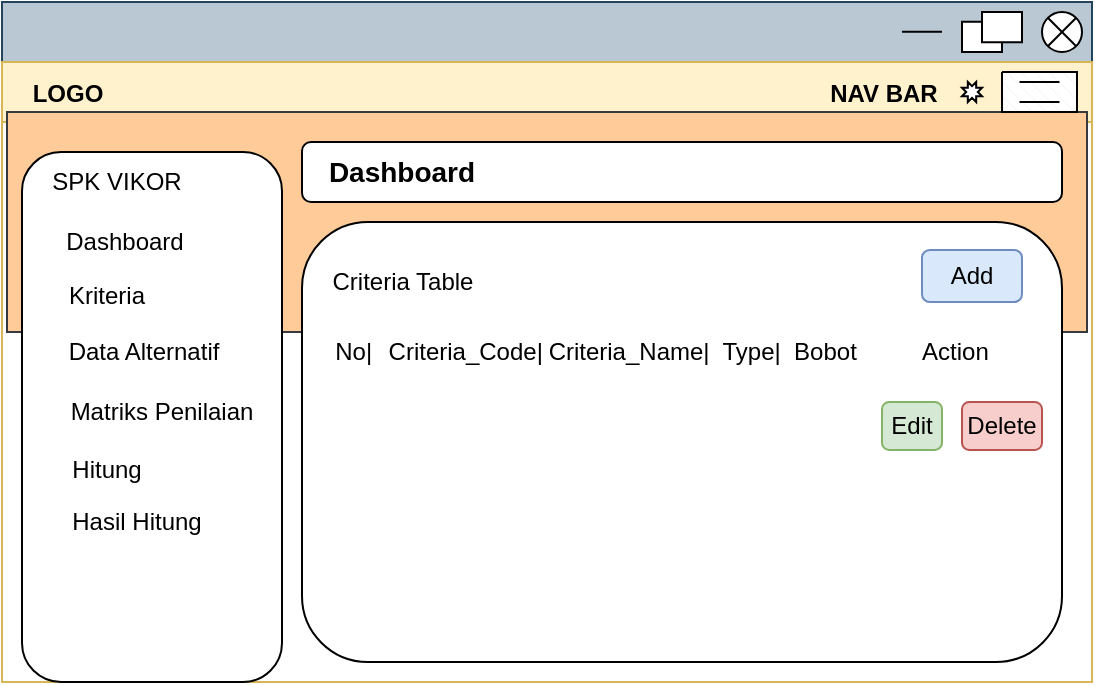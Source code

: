 <mxfile version="26.0.15">
  <diagram name="Page-1" id="AR65LKmScF08EJMTdGPi">
    <mxGraphModel dx="285" dy="526" grid="1" gridSize="10" guides="1" tooltips="1" connect="1" arrows="1" fold="1" page="1" pageScale="1" pageWidth="850" pageHeight="1100" math="0" shadow="0">
      <root>
        <mxCell id="0" />
        <mxCell id="1" parent="0" />
        <mxCell id="qQSQzFHQv6exR1Q08v-G-1" value="" style="rounded=0;whiteSpace=wrap;html=1;fillColor=#bac8d3;strokeColor=#23445d;" parent="1" vertex="1">
          <mxGeometry x="180" y="90" width="545" height="30" as="geometry" />
        </mxCell>
        <mxCell id="qQSQzFHQv6exR1Q08v-G-2" value="    LOGO                                                                                                             NAV BAR" style="swimlane;align=left;startSize=30;fillColor=#fff2cc;strokeColor=#d6b656;" parent="1" vertex="1">
          <mxGeometry x="180" y="120" width="545" height="310" as="geometry" />
        </mxCell>
        <mxCell id="sU2AFMLdx42-HdsxOwIp-1" value="" style="rounded=0;whiteSpace=wrap;html=1;fillColor=#ffcc99;strokeColor=#36393d;" vertex="1" parent="qQSQzFHQv6exR1Q08v-G-2">
          <mxGeometry x="2.5" y="25" width="540" height="110" as="geometry" />
        </mxCell>
        <mxCell id="qQSQzFHQv6exR1Q08v-G-3" value="" style="rounded=1;whiteSpace=wrap;html=1;" parent="qQSQzFHQv6exR1Q08v-G-2" vertex="1">
          <mxGeometry x="150" y="40" width="380" height="30" as="geometry" />
        </mxCell>
        <mxCell id="qQSQzFHQv6exR1Q08v-G-4" value="" style="rounded=1;whiteSpace=wrap;html=1;" parent="qQSQzFHQv6exR1Q08v-G-2" vertex="1">
          <mxGeometry x="10" y="45" width="130" height="265" as="geometry" />
        </mxCell>
        <mxCell id="qQSQzFHQv6exR1Q08v-G-5" value="" style="verticalLabelPosition=bottom;verticalAlign=top;html=1;shape=mxgraph.basic.patternFillRect;fillStyle=diagRev;step=5;fillStrokeWidth=0.2;fillStrokeColor=#dddddd;align=right;" parent="qQSQzFHQv6exR1Q08v-G-2" vertex="1">
          <mxGeometry x="500" y="5" width="37.5" height="20" as="geometry" />
        </mxCell>
        <mxCell id="qQSQzFHQv6exR1Q08v-G-6" value="" style="endArrow=none;html=1;rounded=0;" parent="qQSQzFHQv6exR1Q08v-G-2" edge="1">
          <mxGeometry relative="1" as="geometry">
            <mxPoint x="508.75" y="10" as="sourcePoint" />
            <mxPoint x="528.75" y="10" as="targetPoint" />
          </mxGeometry>
        </mxCell>
        <mxCell id="qQSQzFHQv6exR1Q08v-G-7" value="" style="verticalLabelPosition=bottom;verticalAlign=top;html=1;shape=mxgraph.basic.8_point_star" parent="qQSQzFHQv6exR1Q08v-G-2" vertex="1">
          <mxGeometry x="480" y="10" width="10" height="10" as="geometry" />
        </mxCell>
        <mxCell id="qQSQzFHQv6exR1Q08v-G-8" value="" style="endArrow=none;html=1;rounded=0;" parent="qQSQzFHQv6exR1Q08v-G-2" edge="1">
          <mxGeometry relative="1" as="geometry">
            <mxPoint x="508.75" y="20" as="sourcePoint" />
            <mxPoint x="528.75" y="20" as="targetPoint" />
          </mxGeometry>
        </mxCell>
        <mxCell id="qQSQzFHQv6exR1Q08v-G-9" value="&lt;b&gt;Dashboard&lt;/b&gt;" style="text;html=1;align=center;verticalAlign=middle;whiteSpace=wrap;rounded=0;fontSize=14;" parent="qQSQzFHQv6exR1Q08v-G-2" vertex="1">
          <mxGeometry x="150" y="40" width="100" height="30" as="geometry" />
        </mxCell>
        <mxCell id="qQSQzFHQv6exR1Q08v-G-10" value="SPK VIKOR" style="text;html=1;align=center;verticalAlign=middle;whiteSpace=wrap;rounded=0;" parent="qQSQzFHQv6exR1Q08v-G-2" vertex="1">
          <mxGeometry x="20" y="50" width="75" height="20" as="geometry" />
        </mxCell>
        <mxCell id="qQSQzFHQv6exR1Q08v-G-11" value="Dashboard" style="text;html=1;align=center;verticalAlign=middle;whiteSpace=wrap;rounded=0;" parent="qQSQzFHQv6exR1Q08v-G-2" vertex="1">
          <mxGeometry x="23.5" y="80" width="75" height="20" as="geometry" />
        </mxCell>
        <mxCell id="qQSQzFHQv6exR1Q08v-G-12" value="Matriks Penilaian" style="text;html=1;align=center;verticalAlign=middle;whiteSpace=wrap;rounded=0;" parent="qQSQzFHQv6exR1Q08v-G-2" vertex="1">
          <mxGeometry x="30.5" y="165" width="97.5" height="20" as="geometry" />
        </mxCell>
        <mxCell id="qQSQzFHQv6exR1Q08v-G-13" value="Data Alternatif" style="text;html=1;align=center;verticalAlign=middle;whiteSpace=wrap;rounded=0;" parent="qQSQzFHQv6exR1Q08v-G-2" vertex="1">
          <mxGeometry x="31" y="135" width="80" height="20" as="geometry" />
        </mxCell>
        <mxCell id="qQSQzFHQv6exR1Q08v-G-14" value="Kriteria" style="text;html=1;align=center;verticalAlign=middle;whiteSpace=wrap;rounded=0;" parent="qQSQzFHQv6exR1Q08v-G-2" vertex="1">
          <mxGeometry x="15" y="107" width="75" height="20" as="geometry" />
        </mxCell>
        <mxCell id="qQSQzFHQv6exR1Q08v-G-15" value="Hitung" style="text;html=1;align=center;verticalAlign=middle;whiteSpace=wrap;rounded=0;" parent="qQSQzFHQv6exR1Q08v-G-2" vertex="1">
          <mxGeometry x="14.5" y="194" width="75" height="20" as="geometry" />
        </mxCell>
        <mxCell id="qQSQzFHQv6exR1Q08v-G-16" value="Hasil Hitung" style="text;html=1;align=center;verticalAlign=middle;whiteSpace=wrap;rounded=0;" parent="qQSQzFHQv6exR1Q08v-G-2" vertex="1">
          <mxGeometry x="29.5" y="220" width="75" height="20" as="geometry" />
        </mxCell>
        <mxCell id="qQSQzFHQv6exR1Q08v-G-17" value="" style="rounded=1;whiteSpace=wrap;html=1;" parent="qQSQzFHQv6exR1Q08v-G-2" vertex="1">
          <mxGeometry x="150" y="80" width="380" height="220" as="geometry" />
        </mxCell>
        <mxCell id="qQSQzFHQv6exR1Q08v-G-19" value="No|&lt;span style=&quot;white-space: pre;&quot;&gt;&#x9;&lt;/span&gt;Criteria_Code|&lt;span style=&quot;white-space: pre;&quot;&gt;&#x9;&lt;/span&gt;Criteria_Name|&amp;nbsp; Type|&amp;nbsp; Bobot&lt;span style=&quot;white-space: pre;&quot;&gt;&lt;span style=&quot;white-space: pre;&quot;&gt;&#x9;&lt;/span&gt;&lt;/span&gt;&lt;span style=&quot;white-space: pre;&quot;&gt;&#x9;&lt;/span&gt;Action" style="text;html=1;align=center;verticalAlign=middle;whiteSpace=wrap;rounded=0;" parent="qQSQzFHQv6exR1Q08v-G-2" vertex="1">
          <mxGeometry x="150" y="135" width="360" height="20" as="geometry" />
        </mxCell>
        <mxCell id="qQSQzFHQv6exR1Q08v-G-20" value="Add" style="rounded=1;whiteSpace=wrap;html=1;fillColor=#dae8fc;strokeColor=#6c8ebf;" parent="qQSQzFHQv6exR1Q08v-G-2" vertex="1">
          <mxGeometry x="460" y="94" width="50" height="26" as="geometry" />
        </mxCell>
        <mxCell id="qQSQzFHQv6exR1Q08v-G-21" value="Edit" style="rounded=1;whiteSpace=wrap;html=1;fillColor=#d5e8d4;strokeColor=#82b366;" parent="qQSQzFHQv6exR1Q08v-G-2" vertex="1">
          <mxGeometry x="440" y="170" width="30" height="24" as="geometry" />
        </mxCell>
        <mxCell id="qQSQzFHQv6exR1Q08v-G-22" value="Delete" style="rounded=1;whiteSpace=wrap;html=1;fillColor=#f8cecc;strokeColor=#b85450;" parent="qQSQzFHQv6exR1Q08v-G-2" vertex="1">
          <mxGeometry x="480" y="170" width="40" height="24" as="geometry" />
        </mxCell>
        <mxCell id="qQSQzFHQv6exR1Q08v-G-27" value="Criteria Table" style="text;html=1;align=center;verticalAlign=middle;whiteSpace=wrap;rounded=0;" parent="qQSQzFHQv6exR1Q08v-G-2" vertex="1">
          <mxGeometry x="162.5" y="100" width="75" height="20" as="geometry" />
        </mxCell>
        <mxCell id="qQSQzFHQv6exR1Q08v-G-23" value="" style="shape=sumEllipse;perimeter=ellipsePerimeter;whiteSpace=wrap;html=1;backgroundOutline=1;" parent="1" vertex="1">
          <mxGeometry x="700" y="95" width="20" height="20" as="geometry" />
        </mxCell>
        <mxCell id="qQSQzFHQv6exR1Q08v-G-24" value="" style="verticalLabelPosition=bottom;verticalAlign=top;html=1;shape=mxgraph.basic.rect;fillColor2=none;strokeWidth=1;size=20;indent=5;" parent="1" vertex="1">
          <mxGeometry x="660" y="99.87" width="20" height="15.13" as="geometry" />
        </mxCell>
        <mxCell id="qQSQzFHQv6exR1Q08v-G-25" value="" style="endArrow=none;html=1;rounded=0;" parent="1" edge="1">
          <mxGeometry relative="1" as="geometry">
            <mxPoint x="630" y="104.89" as="sourcePoint" />
            <mxPoint x="650" y="104.89" as="targetPoint" />
          </mxGeometry>
        </mxCell>
        <mxCell id="qQSQzFHQv6exR1Q08v-G-26" value="" style="verticalLabelPosition=bottom;verticalAlign=top;html=1;shape=mxgraph.basic.rect;fillColor2=none;strokeWidth=1;size=20;indent=5;" parent="1" vertex="1">
          <mxGeometry x="670" y="95" width="20" height="15.13" as="geometry" />
        </mxCell>
      </root>
    </mxGraphModel>
  </diagram>
</mxfile>
